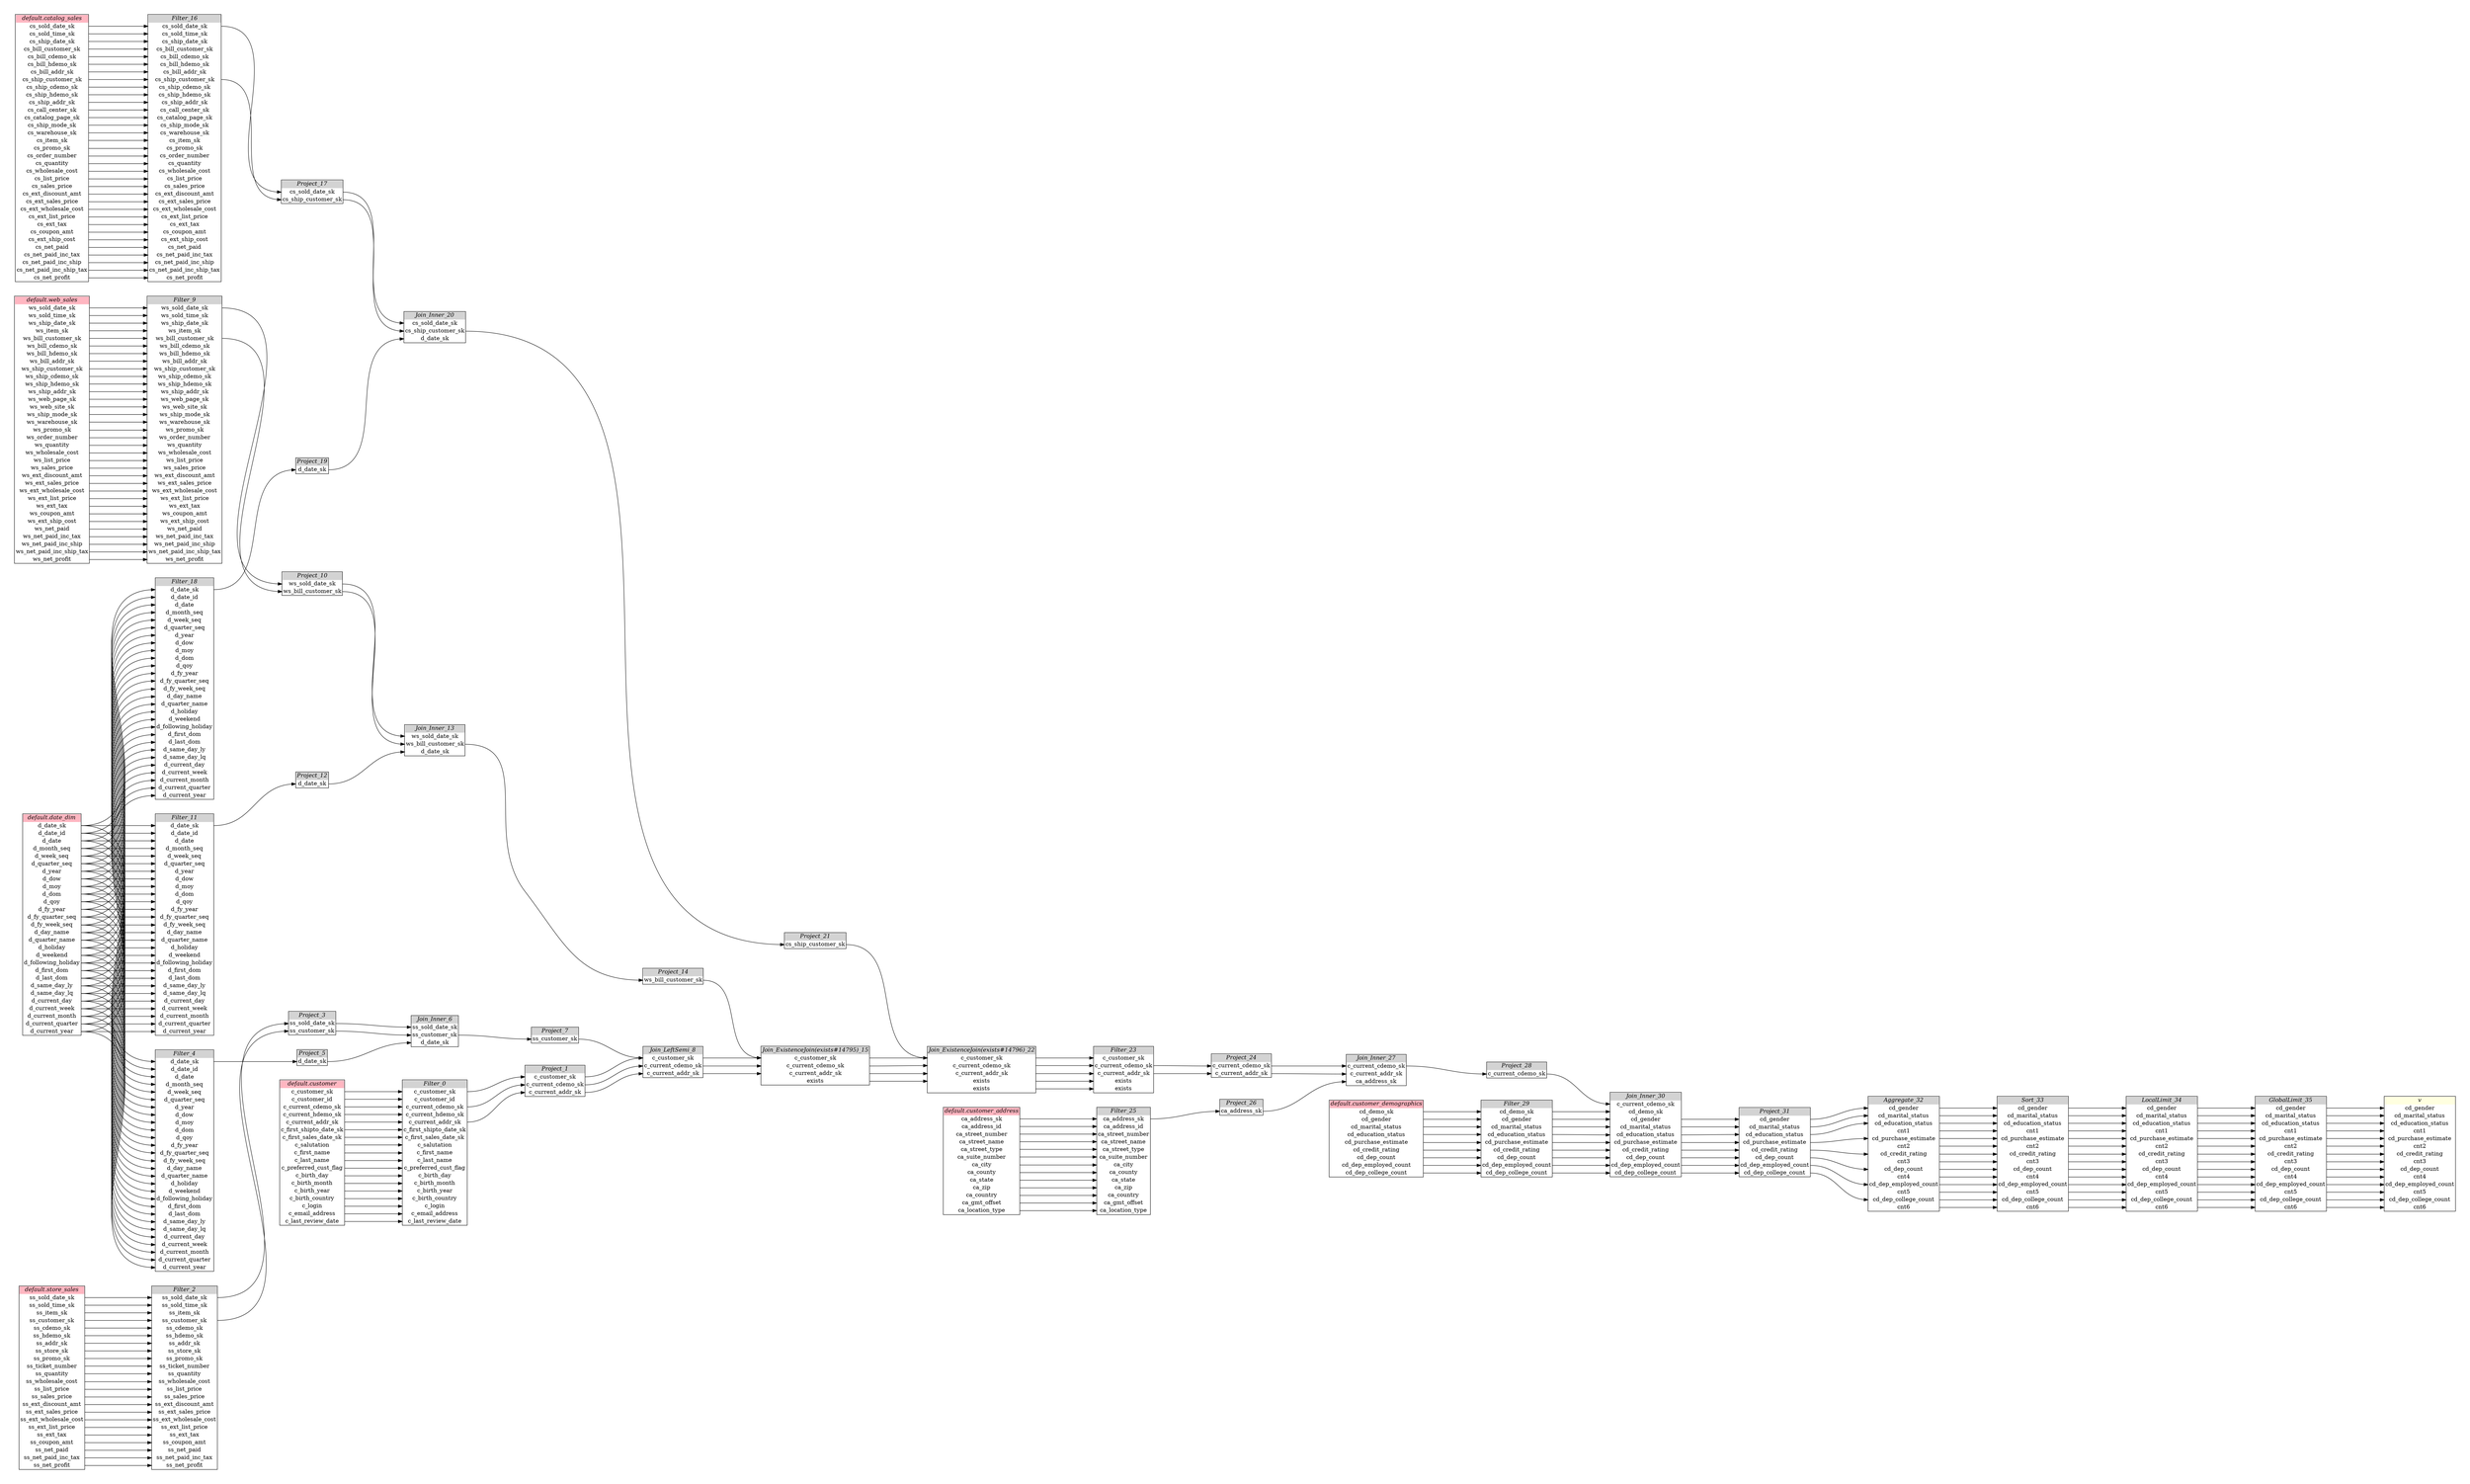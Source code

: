 // Automatically generated by TPCDSFlowTestSuite


digraph {
  graph [pad="0.5", nodesep="0.5", ranksep="2", fontname="Helvetica"];
  node [shape=plain]
  rankdir=LR;

  
"Aggregate_32" [label=<
<table border="1" cellborder="0" cellspacing="0">
  <tr><td bgcolor="lightgray" port="nodeName"><i>Aggregate_32</i></td></tr>
  <tr><td port="0">cd_gender</td></tr>
<tr><td port="1">cd_marital_status</td></tr>
<tr><td port="2">cd_education_status</td></tr>
<tr><td port="3">cnt1</td></tr>
<tr><td port="4">cd_purchase_estimate</td></tr>
<tr><td port="5">cnt2</td></tr>
<tr><td port="6">cd_credit_rating</td></tr>
<tr><td port="7">cnt3</td></tr>
<tr><td port="8">cd_dep_count</td></tr>
<tr><td port="9">cnt4</td></tr>
<tr><td port="10">cd_dep_employed_count</td></tr>
<tr><td port="11">cnt5</td></tr>
<tr><td port="12">cd_dep_college_count</td></tr>
<tr><td port="13">cnt6</td></tr>
</table>>];
     

"Filter_0" [label=<
<table border="1" cellborder="0" cellspacing="0">
  <tr><td bgcolor="lightgray" port="nodeName"><i>Filter_0</i></td></tr>
  <tr><td port="0">c_customer_sk</td></tr>
<tr><td port="1">c_customer_id</td></tr>
<tr><td port="2">c_current_cdemo_sk</td></tr>
<tr><td port="3">c_current_hdemo_sk</td></tr>
<tr><td port="4">c_current_addr_sk</td></tr>
<tr><td port="5">c_first_shipto_date_sk</td></tr>
<tr><td port="6">c_first_sales_date_sk</td></tr>
<tr><td port="7">c_salutation</td></tr>
<tr><td port="8">c_first_name</td></tr>
<tr><td port="9">c_last_name</td></tr>
<tr><td port="10">c_preferred_cust_flag</td></tr>
<tr><td port="11">c_birth_day</td></tr>
<tr><td port="12">c_birth_month</td></tr>
<tr><td port="13">c_birth_year</td></tr>
<tr><td port="14">c_birth_country</td></tr>
<tr><td port="15">c_login</td></tr>
<tr><td port="16">c_email_address</td></tr>
<tr><td port="17">c_last_review_date</td></tr>
</table>>];
     

"Filter_11" [label=<
<table border="1" cellborder="0" cellspacing="0">
  <tr><td bgcolor="lightgray" port="nodeName"><i>Filter_11</i></td></tr>
  <tr><td port="0">d_date_sk</td></tr>
<tr><td port="1">d_date_id</td></tr>
<tr><td port="2">d_date</td></tr>
<tr><td port="3">d_month_seq</td></tr>
<tr><td port="4">d_week_seq</td></tr>
<tr><td port="5">d_quarter_seq</td></tr>
<tr><td port="6">d_year</td></tr>
<tr><td port="7">d_dow</td></tr>
<tr><td port="8">d_moy</td></tr>
<tr><td port="9">d_dom</td></tr>
<tr><td port="10">d_qoy</td></tr>
<tr><td port="11">d_fy_year</td></tr>
<tr><td port="12">d_fy_quarter_seq</td></tr>
<tr><td port="13">d_fy_week_seq</td></tr>
<tr><td port="14">d_day_name</td></tr>
<tr><td port="15">d_quarter_name</td></tr>
<tr><td port="16">d_holiday</td></tr>
<tr><td port="17">d_weekend</td></tr>
<tr><td port="18">d_following_holiday</td></tr>
<tr><td port="19">d_first_dom</td></tr>
<tr><td port="20">d_last_dom</td></tr>
<tr><td port="21">d_same_day_ly</td></tr>
<tr><td port="22">d_same_day_lq</td></tr>
<tr><td port="23">d_current_day</td></tr>
<tr><td port="24">d_current_week</td></tr>
<tr><td port="25">d_current_month</td></tr>
<tr><td port="26">d_current_quarter</td></tr>
<tr><td port="27">d_current_year</td></tr>
</table>>];
     

"Filter_16" [label=<
<table border="1" cellborder="0" cellspacing="0">
  <tr><td bgcolor="lightgray" port="nodeName"><i>Filter_16</i></td></tr>
  <tr><td port="0">cs_sold_date_sk</td></tr>
<tr><td port="1">cs_sold_time_sk</td></tr>
<tr><td port="2">cs_ship_date_sk</td></tr>
<tr><td port="3">cs_bill_customer_sk</td></tr>
<tr><td port="4">cs_bill_cdemo_sk</td></tr>
<tr><td port="5">cs_bill_hdemo_sk</td></tr>
<tr><td port="6">cs_bill_addr_sk</td></tr>
<tr><td port="7">cs_ship_customer_sk</td></tr>
<tr><td port="8">cs_ship_cdemo_sk</td></tr>
<tr><td port="9">cs_ship_hdemo_sk</td></tr>
<tr><td port="10">cs_ship_addr_sk</td></tr>
<tr><td port="11">cs_call_center_sk</td></tr>
<tr><td port="12">cs_catalog_page_sk</td></tr>
<tr><td port="13">cs_ship_mode_sk</td></tr>
<tr><td port="14">cs_warehouse_sk</td></tr>
<tr><td port="15">cs_item_sk</td></tr>
<tr><td port="16">cs_promo_sk</td></tr>
<tr><td port="17">cs_order_number</td></tr>
<tr><td port="18">cs_quantity</td></tr>
<tr><td port="19">cs_wholesale_cost</td></tr>
<tr><td port="20">cs_list_price</td></tr>
<tr><td port="21">cs_sales_price</td></tr>
<tr><td port="22">cs_ext_discount_amt</td></tr>
<tr><td port="23">cs_ext_sales_price</td></tr>
<tr><td port="24">cs_ext_wholesale_cost</td></tr>
<tr><td port="25">cs_ext_list_price</td></tr>
<tr><td port="26">cs_ext_tax</td></tr>
<tr><td port="27">cs_coupon_amt</td></tr>
<tr><td port="28">cs_ext_ship_cost</td></tr>
<tr><td port="29">cs_net_paid</td></tr>
<tr><td port="30">cs_net_paid_inc_tax</td></tr>
<tr><td port="31">cs_net_paid_inc_ship</td></tr>
<tr><td port="32">cs_net_paid_inc_ship_tax</td></tr>
<tr><td port="33">cs_net_profit</td></tr>
</table>>];
     

"Filter_18" [label=<
<table border="1" cellborder="0" cellspacing="0">
  <tr><td bgcolor="lightgray" port="nodeName"><i>Filter_18</i></td></tr>
  <tr><td port="0">d_date_sk</td></tr>
<tr><td port="1">d_date_id</td></tr>
<tr><td port="2">d_date</td></tr>
<tr><td port="3">d_month_seq</td></tr>
<tr><td port="4">d_week_seq</td></tr>
<tr><td port="5">d_quarter_seq</td></tr>
<tr><td port="6">d_year</td></tr>
<tr><td port="7">d_dow</td></tr>
<tr><td port="8">d_moy</td></tr>
<tr><td port="9">d_dom</td></tr>
<tr><td port="10">d_qoy</td></tr>
<tr><td port="11">d_fy_year</td></tr>
<tr><td port="12">d_fy_quarter_seq</td></tr>
<tr><td port="13">d_fy_week_seq</td></tr>
<tr><td port="14">d_day_name</td></tr>
<tr><td port="15">d_quarter_name</td></tr>
<tr><td port="16">d_holiday</td></tr>
<tr><td port="17">d_weekend</td></tr>
<tr><td port="18">d_following_holiday</td></tr>
<tr><td port="19">d_first_dom</td></tr>
<tr><td port="20">d_last_dom</td></tr>
<tr><td port="21">d_same_day_ly</td></tr>
<tr><td port="22">d_same_day_lq</td></tr>
<tr><td port="23">d_current_day</td></tr>
<tr><td port="24">d_current_week</td></tr>
<tr><td port="25">d_current_month</td></tr>
<tr><td port="26">d_current_quarter</td></tr>
<tr><td port="27">d_current_year</td></tr>
</table>>];
     

"Filter_2" [label=<
<table border="1" cellborder="0" cellspacing="0">
  <tr><td bgcolor="lightgray" port="nodeName"><i>Filter_2</i></td></tr>
  <tr><td port="0">ss_sold_date_sk</td></tr>
<tr><td port="1">ss_sold_time_sk</td></tr>
<tr><td port="2">ss_item_sk</td></tr>
<tr><td port="3">ss_customer_sk</td></tr>
<tr><td port="4">ss_cdemo_sk</td></tr>
<tr><td port="5">ss_hdemo_sk</td></tr>
<tr><td port="6">ss_addr_sk</td></tr>
<tr><td port="7">ss_store_sk</td></tr>
<tr><td port="8">ss_promo_sk</td></tr>
<tr><td port="9">ss_ticket_number</td></tr>
<tr><td port="10">ss_quantity</td></tr>
<tr><td port="11">ss_wholesale_cost</td></tr>
<tr><td port="12">ss_list_price</td></tr>
<tr><td port="13">ss_sales_price</td></tr>
<tr><td port="14">ss_ext_discount_amt</td></tr>
<tr><td port="15">ss_ext_sales_price</td></tr>
<tr><td port="16">ss_ext_wholesale_cost</td></tr>
<tr><td port="17">ss_ext_list_price</td></tr>
<tr><td port="18">ss_ext_tax</td></tr>
<tr><td port="19">ss_coupon_amt</td></tr>
<tr><td port="20">ss_net_paid</td></tr>
<tr><td port="21">ss_net_paid_inc_tax</td></tr>
<tr><td port="22">ss_net_profit</td></tr>
</table>>];
     

"Filter_23" [label=<
<table border="1" cellborder="0" cellspacing="0">
  <tr><td bgcolor="lightgray" port="nodeName"><i>Filter_23</i></td></tr>
  <tr><td port="0">c_customer_sk</td></tr>
<tr><td port="1">c_current_cdemo_sk</td></tr>
<tr><td port="2">c_current_addr_sk</td></tr>
<tr><td port="3">exists</td></tr>
<tr><td port="4">exists</td></tr>
</table>>];
     

"Filter_25" [label=<
<table border="1" cellborder="0" cellspacing="0">
  <tr><td bgcolor="lightgray" port="nodeName"><i>Filter_25</i></td></tr>
  <tr><td port="0">ca_address_sk</td></tr>
<tr><td port="1">ca_address_id</td></tr>
<tr><td port="2">ca_street_number</td></tr>
<tr><td port="3">ca_street_name</td></tr>
<tr><td port="4">ca_street_type</td></tr>
<tr><td port="5">ca_suite_number</td></tr>
<tr><td port="6">ca_city</td></tr>
<tr><td port="7">ca_county</td></tr>
<tr><td port="8">ca_state</td></tr>
<tr><td port="9">ca_zip</td></tr>
<tr><td port="10">ca_country</td></tr>
<tr><td port="11">ca_gmt_offset</td></tr>
<tr><td port="12">ca_location_type</td></tr>
</table>>];
     

"Filter_29" [label=<
<table border="1" cellborder="0" cellspacing="0">
  <tr><td bgcolor="lightgray" port="nodeName"><i>Filter_29</i></td></tr>
  <tr><td port="0">cd_demo_sk</td></tr>
<tr><td port="1">cd_gender</td></tr>
<tr><td port="2">cd_marital_status</td></tr>
<tr><td port="3">cd_education_status</td></tr>
<tr><td port="4">cd_purchase_estimate</td></tr>
<tr><td port="5">cd_credit_rating</td></tr>
<tr><td port="6">cd_dep_count</td></tr>
<tr><td port="7">cd_dep_employed_count</td></tr>
<tr><td port="8">cd_dep_college_count</td></tr>
</table>>];
     

"Filter_4" [label=<
<table border="1" cellborder="0" cellspacing="0">
  <tr><td bgcolor="lightgray" port="nodeName"><i>Filter_4</i></td></tr>
  <tr><td port="0">d_date_sk</td></tr>
<tr><td port="1">d_date_id</td></tr>
<tr><td port="2">d_date</td></tr>
<tr><td port="3">d_month_seq</td></tr>
<tr><td port="4">d_week_seq</td></tr>
<tr><td port="5">d_quarter_seq</td></tr>
<tr><td port="6">d_year</td></tr>
<tr><td port="7">d_dow</td></tr>
<tr><td port="8">d_moy</td></tr>
<tr><td port="9">d_dom</td></tr>
<tr><td port="10">d_qoy</td></tr>
<tr><td port="11">d_fy_year</td></tr>
<tr><td port="12">d_fy_quarter_seq</td></tr>
<tr><td port="13">d_fy_week_seq</td></tr>
<tr><td port="14">d_day_name</td></tr>
<tr><td port="15">d_quarter_name</td></tr>
<tr><td port="16">d_holiday</td></tr>
<tr><td port="17">d_weekend</td></tr>
<tr><td port="18">d_following_holiday</td></tr>
<tr><td port="19">d_first_dom</td></tr>
<tr><td port="20">d_last_dom</td></tr>
<tr><td port="21">d_same_day_ly</td></tr>
<tr><td port="22">d_same_day_lq</td></tr>
<tr><td port="23">d_current_day</td></tr>
<tr><td port="24">d_current_week</td></tr>
<tr><td port="25">d_current_month</td></tr>
<tr><td port="26">d_current_quarter</td></tr>
<tr><td port="27">d_current_year</td></tr>
</table>>];
     

"Filter_9" [label=<
<table border="1" cellborder="0" cellspacing="0">
  <tr><td bgcolor="lightgray" port="nodeName"><i>Filter_9</i></td></tr>
  <tr><td port="0">ws_sold_date_sk</td></tr>
<tr><td port="1">ws_sold_time_sk</td></tr>
<tr><td port="2">ws_ship_date_sk</td></tr>
<tr><td port="3">ws_item_sk</td></tr>
<tr><td port="4">ws_bill_customer_sk</td></tr>
<tr><td port="5">ws_bill_cdemo_sk</td></tr>
<tr><td port="6">ws_bill_hdemo_sk</td></tr>
<tr><td port="7">ws_bill_addr_sk</td></tr>
<tr><td port="8">ws_ship_customer_sk</td></tr>
<tr><td port="9">ws_ship_cdemo_sk</td></tr>
<tr><td port="10">ws_ship_hdemo_sk</td></tr>
<tr><td port="11">ws_ship_addr_sk</td></tr>
<tr><td port="12">ws_web_page_sk</td></tr>
<tr><td port="13">ws_web_site_sk</td></tr>
<tr><td port="14">ws_ship_mode_sk</td></tr>
<tr><td port="15">ws_warehouse_sk</td></tr>
<tr><td port="16">ws_promo_sk</td></tr>
<tr><td port="17">ws_order_number</td></tr>
<tr><td port="18">ws_quantity</td></tr>
<tr><td port="19">ws_wholesale_cost</td></tr>
<tr><td port="20">ws_list_price</td></tr>
<tr><td port="21">ws_sales_price</td></tr>
<tr><td port="22">ws_ext_discount_amt</td></tr>
<tr><td port="23">ws_ext_sales_price</td></tr>
<tr><td port="24">ws_ext_wholesale_cost</td></tr>
<tr><td port="25">ws_ext_list_price</td></tr>
<tr><td port="26">ws_ext_tax</td></tr>
<tr><td port="27">ws_coupon_amt</td></tr>
<tr><td port="28">ws_ext_ship_cost</td></tr>
<tr><td port="29">ws_net_paid</td></tr>
<tr><td port="30">ws_net_paid_inc_tax</td></tr>
<tr><td port="31">ws_net_paid_inc_ship</td></tr>
<tr><td port="32">ws_net_paid_inc_ship_tax</td></tr>
<tr><td port="33">ws_net_profit</td></tr>
</table>>];
     

"GlobalLimit_35" [label=<
<table border="1" cellborder="0" cellspacing="0">
  <tr><td bgcolor="lightgray" port="nodeName"><i>GlobalLimit_35</i></td></tr>
  <tr><td port="0">cd_gender</td></tr>
<tr><td port="1">cd_marital_status</td></tr>
<tr><td port="2">cd_education_status</td></tr>
<tr><td port="3">cnt1</td></tr>
<tr><td port="4">cd_purchase_estimate</td></tr>
<tr><td port="5">cnt2</td></tr>
<tr><td port="6">cd_credit_rating</td></tr>
<tr><td port="7">cnt3</td></tr>
<tr><td port="8">cd_dep_count</td></tr>
<tr><td port="9">cnt4</td></tr>
<tr><td port="10">cd_dep_employed_count</td></tr>
<tr><td port="11">cnt5</td></tr>
<tr><td port="12">cd_dep_college_count</td></tr>
<tr><td port="13">cnt6</td></tr>
</table>>];
     

"Join_ExistenceJoin(exists#14795)_15" [label=<
<table border="1" cellborder="0" cellspacing="0">
  <tr><td bgcolor="lightgray" port="nodeName"><i>Join_ExistenceJoin(exists#14795)_15</i></td></tr>
  <tr><td port="0">c_customer_sk</td></tr>
<tr><td port="1">c_current_cdemo_sk</td></tr>
<tr><td port="2">c_current_addr_sk</td></tr>
<tr><td port="3">exists</td></tr>
</table>>];
     

"Join_ExistenceJoin(exists#14796)_22" [label=<
<table border="1" cellborder="0" cellspacing="0">
  <tr><td bgcolor="lightgray" port="nodeName"><i>Join_ExistenceJoin(exists#14796)_22</i></td></tr>
  <tr><td port="0">c_customer_sk</td></tr>
<tr><td port="1">c_current_cdemo_sk</td></tr>
<tr><td port="2">c_current_addr_sk</td></tr>
<tr><td port="3">exists</td></tr>
<tr><td port="4">exists</td></tr>
</table>>];
     

"Join_Inner_13" [label=<
<table border="1" cellborder="0" cellspacing="0">
  <tr><td bgcolor="lightgray" port="nodeName"><i>Join_Inner_13</i></td></tr>
  <tr><td port="0">ws_sold_date_sk</td></tr>
<tr><td port="1">ws_bill_customer_sk</td></tr>
<tr><td port="2">d_date_sk</td></tr>
</table>>];
     

"Join_Inner_20" [label=<
<table border="1" cellborder="0" cellspacing="0">
  <tr><td bgcolor="lightgray" port="nodeName"><i>Join_Inner_20</i></td></tr>
  <tr><td port="0">cs_sold_date_sk</td></tr>
<tr><td port="1">cs_ship_customer_sk</td></tr>
<tr><td port="2">d_date_sk</td></tr>
</table>>];
     

"Join_Inner_27" [label=<
<table border="1" cellborder="0" cellspacing="0">
  <tr><td bgcolor="lightgray" port="nodeName"><i>Join_Inner_27</i></td></tr>
  <tr><td port="0">c_current_cdemo_sk</td></tr>
<tr><td port="1">c_current_addr_sk</td></tr>
<tr><td port="2">ca_address_sk</td></tr>
</table>>];
     

"Join_Inner_30" [label=<
<table border="1" cellborder="0" cellspacing="0">
  <tr><td bgcolor="lightgray" port="nodeName"><i>Join_Inner_30</i></td></tr>
  <tr><td port="0">c_current_cdemo_sk</td></tr>
<tr><td port="1">cd_demo_sk</td></tr>
<tr><td port="2">cd_gender</td></tr>
<tr><td port="3">cd_marital_status</td></tr>
<tr><td port="4">cd_education_status</td></tr>
<tr><td port="5">cd_purchase_estimate</td></tr>
<tr><td port="6">cd_credit_rating</td></tr>
<tr><td port="7">cd_dep_count</td></tr>
<tr><td port="8">cd_dep_employed_count</td></tr>
<tr><td port="9">cd_dep_college_count</td></tr>
</table>>];
     

"Join_Inner_6" [label=<
<table border="1" cellborder="0" cellspacing="0">
  <tr><td bgcolor="lightgray" port="nodeName"><i>Join_Inner_6</i></td></tr>
  <tr><td port="0">ss_sold_date_sk</td></tr>
<tr><td port="1">ss_customer_sk</td></tr>
<tr><td port="2">d_date_sk</td></tr>
</table>>];
     

"Join_LeftSemi_8" [label=<
<table border="1" cellborder="0" cellspacing="0">
  <tr><td bgcolor="lightgray" port="nodeName"><i>Join_LeftSemi_8</i></td></tr>
  <tr><td port="0">c_customer_sk</td></tr>
<tr><td port="1">c_current_cdemo_sk</td></tr>
<tr><td port="2">c_current_addr_sk</td></tr>
</table>>];
     

"LocalLimit_34" [label=<
<table border="1" cellborder="0" cellspacing="0">
  <tr><td bgcolor="lightgray" port="nodeName"><i>LocalLimit_34</i></td></tr>
  <tr><td port="0">cd_gender</td></tr>
<tr><td port="1">cd_marital_status</td></tr>
<tr><td port="2">cd_education_status</td></tr>
<tr><td port="3">cnt1</td></tr>
<tr><td port="4">cd_purchase_estimate</td></tr>
<tr><td port="5">cnt2</td></tr>
<tr><td port="6">cd_credit_rating</td></tr>
<tr><td port="7">cnt3</td></tr>
<tr><td port="8">cd_dep_count</td></tr>
<tr><td port="9">cnt4</td></tr>
<tr><td port="10">cd_dep_employed_count</td></tr>
<tr><td port="11">cnt5</td></tr>
<tr><td port="12">cd_dep_college_count</td></tr>
<tr><td port="13">cnt6</td></tr>
</table>>];
     

"Project_1" [label=<
<table border="1" cellborder="0" cellspacing="0">
  <tr><td bgcolor="lightgray" port="nodeName"><i>Project_1</i></td></tr>
  <tr><td port="0">c_customer_sk</td></tr>
<tr><td port="1">c_current_cdemo_sk</td></tr>
<tr><td port="2">c_current_addr_sk</td></tr>
</table>>];
     

"Project_10" [label=<
<table border="1" cellborder="0" cellspacing="0">
  <tr><td bgcolor="lightgray" port="nodeName"><i>Project_10</i></td></tr>
  <tr><td port="0">ws_sold_date_sk</td></tr>
<tr><td port="1">ws_bill_customer_sk</td></tr>
</table>>];
     

"Project_12" [label=<
<table border="1" cellborder="0" cellspacing="0">
  <tr><td bgcolor="lightgray" port="nodeName"><i>Project_12</i></td></tr>
  <tr><td port="0">d_date_sk</td></tr>
</table>>];
     

"Project_14" [label=<
<table border="1" cellborder="0" cellspacing="0">
  <tr><td bgcolor="lightgray" port="nodeName"><i>Project_14</i></td></tr>
  <tr><td port="0">ws_bill_customer_sk</td></tr>
</table>>];
     

"Project_17" [label=<
<table border="1" cellborder="0" cellspacing="0">
  <tr><td bgcolor="lightgray" port="nodeName"><i>Project_17</i></td></tr>
  <tr><td port="0">cs_sold_date_sk</td></tr>
<tr><td port="1">cs_ship_customer_sk</td></tr>
</table>>];
     

"Project_19" [label=<
<table border="1" cellborder="0" cellspacing="0">
  <tr><td bgcolor="lightgray" port="nodeName"><i>Project_19</i></td></tr>
  <tr><td port="0">d_date_sk</td></tr>
</table>>];
     

"Project_21" [label=<
<table border="1" cellborder="0" cellspacing="0">
  <tr><td bgcolor="lightgray" port="nodeName"><i>Project_21</i></td></tr>
  <tr><td port="0">cs_ship_customer_sk</td></tr>
</table>>];
     

"Project_24" [label=<
<table border="1" cellborder="0" cellspacing="0">
  <tr><td bgcolor="lightgray" port="nodeName"><i>Project_24</i></td></tr>
  <tr><td port="0">c_current_cdemo_sk</td></tr>
<tr><td port="1">c_current_addr_sk</td></tr>
</table>>];
     

"Project_26" [label=<
<table border="1" cellborder="0" cellspacing="0">
  <tr><td bgcolor="lightgray" port="nodeName"><i>Project_26</i></td></tr>
  <tr><td port="0">ca_address_sk</td></tr>
</table>>];
     

"Project_28" [label=<
<table border="1" cellborder="0" cellspacing="0">
  <tr><td bgcolor="lightgray" port="nodeName"><i>Project_28</i></td></tr>
  <tr><td port="0">c_current_cdemo_sk</td></tr>
</table>>];
     

"Project_3" [label=<
<table border="1" cellborder="0" cellspacing="0">
  <tr><td bgcolor="lightgray" port="nodeName"><i>Project_3</i></td></tr>
  <tr><td port="0">ss_sold_date_sk</td></tr>
<tr><td port="1">ss_customer_sk</td></tr>
</table>>];
     

"Project_31" [label=<
<table border="1" cellborder="0" cellspacing="0">
  <tr><td bgcolor="lightgray" port="nodeName"><i>Project_31</i></td></tr>
  <tr><td port="0">cd_gender</td></tr>
<tr><td port="1">cd_marital_status</td></tr>
<tr><td port="2">cd_education_status</td></tr>
<tr><td port="3">cd_purchase_estimate</td></tr>
<tr><td port="4">cd_credit_rating</td></tr>
<tr><td port="5">cd_dep_count</td></tr>
<tr><td port="6">cd_dep_employed_count</td></tr>
<tr><td port="7">cd_dep_college_count</td></tr>
</table>>];
     

"Project_5" [label=<
<table border="1" cellborder="0" cellspacing="0">
  <tr><td bgcolor="lightgray" port="nodeName"><i>Project_5</i></td></tr>
  <tr><td port="0">d_date_sk</td></tr>
</table>>];
     

"Project_7" [label=<
<table border="1" cellborder="0" cellspacing="0">
  <tr><td bgcolor="lightgray" port="nodeName"><i>Project_7</i></td></tr>
  <tr><td port="0">ss_customer_sk</td></tr>
</table>>];
     

"Sort_33" [label=<
<table border="1" cellborder="0" cellspacing="0">
  <tr><td bgcolor="lightgray" port="nodeName"><i>Sort_33</i></td></tr>
  <tr><td port="0">cd_gender</td></tr>
<tr><td port="1">cd_marital_status</td></tr>
<tr><td port="2">cd_education_status</td></tr>
<tr><td port="3">cnt1</td></tr>
<tr><td port="4">cd_purchase_estimate</td></tr>
<tr><td port="5">cnt2</td></tr>
<tr><td port="6">cd_credit_rating</td></tr>
<tr><td port="7">cnt3</td></tr>
<tr><td port="8">cd_dep_count</td></tr>
<tr><td port="9">cnt4</td></tr>
<tr><td port="10">cd_dep_employed_count</td></tr>
<tr><td port="11">cnt5</td></tr>
<tr><td port="12">cd_dep_college_count</td></tr>
<tr><td port="13">cnt6</td></tr>
</table>>];
     

"default.catalog_sales" [label=<
<table border="1" cellborder="0" cellspacing="0">
  <tr><td bgcolor="lightpink" port="nodeName"><i>default.catalog_sales</i></td></tr>
  <tr><td port="0">cs_sold_date_sk</td></tr>
<tr><td port="1">cs_sold_time_sk</td></tr>
<tr><td port="2">cs_ship_date_sk</td></tr>
<tr><td port="3">cs_bill_customer_sk</td></tr>
<tr><td port="4">cs_bill_cdemo_sk</td></tr>
<tr><td port="5">cs_bill_hdemo_sk</td></tr>
<tr><td port="6">cs_bill_addr_sk</td></tr>
<tr><td port="7">cs_ship_customer_sk</td></tr>
<tr><td port="8">cs_ship_cdemo_sk</td></tr>
<tr><td port="9">cs_ship_hdemo_sk</td></tr>
<tr><td port="10">cs_ship_addr_sk</td></tr>
<tr><td port="11">cs_call_center_sk</td></tr>
<tr><td port="12">cs_catalog_page_sk</td></tr>
<tr><td port="13">cs_ship_mode_sk</td></tr>
<tr><td port="14">cs_warehouse_sk</td></tr>
<tr><td port="15">cs_item_sk</td></tr>
<tr><td port="16">cs_promo_sk</td></tr>
<tr><td port="17">cs_order_number</td></tr>
<tr><td port="18">cs_quantity</td></tr>
<tr><td port="19">cs_wholesale_cost</td></tr>
<tr><td port="20">cs_list_price</td></tr>
<tr><td port="21">cs_sales_price</td></tr>
<tr><td port="22">cs_ext_discount_amt</td></tr>
<tr><td port="23">cs_ext_sales_price</td></tr>
<tr><td port="24">cs_ext_wholesale_cost</td></tr>
<tr><td port="25">cs_ext_list_price</td></tr>
<tr><td port="26">cs_ext_tax</td></tr>
<tr><td port="27">cs_coupon_amt</td></tr>
<tr><td port="28">cs_ext_ship_cost</td></tr>
<tr><td port="29">cs_net_paid</td></tr>
<tr><td port="30">cs_net_paid_inc_tax</td></tr>
<tr><td port="31">cs_net_paid_inc_ship</td></tr>
<tr><td port="32">cs_net_paid_inc_ship_tax</td></tr>
<tr><td port="33">cs_net_profit</td></tr>
</table>>];
     

"default.customer" [label=<
<table border="1" cellborder="0" cellspacing="0">
  <tr><td bgcolor="lightpink" port="nodeName"><i>default.customer</i></td></tr>
  <tr><td port="0">c_customer_sk</td></tr>
<tr><td port="1">c_customer_id</td></tr>
<tr><td port="2">c_current_cdemo_sk</td></tr>
<tr><td port="3">c_current_hdemo_sk</td></tr>
<tr><td port="4">c_current_addr_sk</td></tr>
<tr><td port="5">c_first_shipto_date_sk</td></tr>
<tr><td port="6">c_first_sales_date_sk</td></tr>
<tr><td port="7">c_salutation</td></tr>
<tr><td port="8">c_first_name</td></tr>
<tr><td port="9">c_last_name</td></tr>
<tr><td port="10">c_preferred_cust_flag</td></tr>
<tr><td port="11">c_birth_day</td></tr>
<tr><td port="12">c_birth_month</td></tr>
<tr><td port="13">c_birth_year</td></tr>
<tr><td port="14">c_birth_country</td></tr>
<tr><td port="15">c_login</td></tr>
<tr><td port="16">c_email_address</td></tr>
<tr><td port="17">c_last_review_date</td></tr>
</table>>];
     

"default.customer_address" [label=<
<table border="1" cellborder="0" cellspacing="0">
  <tr><td bgcolor="lightpink" port="nodeName"><i>default.customer_address</i></td></tr>
  <tr><td port="0">ca_address_sk</td></tr>
<tr><td port="1">ca_address_id</td></tr>
<tr><td port="2">ca_street_number</td></tr>
<tr><td port="3">ca_street_name</td></tr>
<tr><td port="4">ca_street_type</td></tr>
<tr><td port="5">ca_suite_number</td></tr>
<tr><td port="6">ca_city</td></tr>
<tr><td port="7">ca_county</td></tr>
<tr><td port="8">ca_state</td></tr>
<tr><td port="9">ca_zip</td></tr>
<tr><td port="10">ca_country</td></tr>
<tr><td port="11">ca_gmt_offset</td></tr>
<tr><td port="12">ca_location_type</td></tr>
</table>>];
     

"default.customer_demographics" [label=<
<table border="1" cellborder="0" cellspacing="0">
  <tr><td bgcolor="lightpink" port="nodeName"><i>default.customer_demographics</i></td></tr>
  <tr><td port="0">cd_demo_sk</td></tr>
<tr><td port="1">cd_gender</td></tr>
<tr><td port="2">cd_marital_status</td></tr>
<tr><td port="3">cd_education_status</td></tr>
<tr><td port="4">cd_purchase_estimate</td></tr>
<tr><td port="5">cd_credit_rating</td></tr>
<tr><td port="6">cd_dep_count</td></tr>
<tr><td port="7">cd_dep_employed_count</td></tr>
<tr><td port="8">cd_dep_college_count</td></tr>
</table>>];
     

"default.date_dim" [label=<
<table border="1" cellborder="0" cellspacing="0">
  <tr><td bgcolor="lightpink" port="nodeName"><i>default.date_dim</i></td></tr>
  <tr><td port="0">d_date_sk</td></tr>
<tr><td port="1">d_date_id</td></tr>
<tr><td port="2">d_date</td></tr>
<tr><td port="3">d_month_seq</td></tr>
<tr><td port="4">d_week_seq</td></tr>
<tr><td port="5">d_quarter_seq</td></tr>
<tr><td port="6">d_year</td></tr>
<tr><td port="7">d_dow</td></tr>
<tr><td port="8">d_moy</td></tr>
<tr><td port="9">d_dom</td></tr>
<tr><td port="10">d_qoy</td></tr>
<tr><td port="11">d_fy_year</td></tr>
<tr><td port="12">d_fy_quarter_seq</td></tr>
<tr><td port="13">d_fy_week_seq</td></tr>
<tr><td port="14">d_day_name</td></tr>
<tr><td port="15">d_quarter_name</td></tr>
<tr><td port="16">d_holiday</td></tr>
<tr><td port="17">d_weekend</td></tr>
<tr><td port="18">d_following_holiday</td></tr>
<tr><td port="19">d_first_dom</td></tr>
<tr><td port="20">d_last_dom</td></tr>
<tr><td port="21">d_same_day_ly</td></tr>
<tr><td port="22">d_same_day_lq</td></tr>
<tr><td port="23">d_current_day</td></tr>
<tr><td port="24">d_current_week</td></tr>
<tr><td port="25">d_current_month</td></tr>
<tr><td port="26">d_current_quarter</td></tr>
<tr><td port="27">d_current_year</td></tr>
</table>>];
     

"default.store_sales" [label=<
<table border="1" cellborder="0" cellspacing="0">
  <tr><td bgcolor="lightpink" port="nodeName"><i>default.store_sales</i></td></tr>
  <tr><td port="0">ss_sold_date_sk</td></tr>
<tr><td port="1">ss_sold_time_sk</td></tr>
<tr><td port="2">ss_item_sk</td></tr>
<tr><td port="3">ss_customer_sk</td></tr>
<tr><td port="4">ss_cdemo_sk</td></tr>
<tr><td port="5">ss_hdemo_sk</td></tr>
<tr><td port="6">ss_addr_sk</td></tr>
<tr><td port="7">ss_store_sk</td></tr>
<tr><td port="8">ss_promo_sk</td></tr>
<tr><td port="9">ss_ticket_number</td></tr>
<tr><td port="10">ss_quantity</td></tr>
<tr><td port="11">ss_wholesale_cost</td></tr>
<tr><td port="12">ss_list_price</td></tr>
<tr><td port="13">ss_sales_price</td></tr>
<tr><td port="14">ss_ext_discount_amt</td></tr>
<tr><td port="15">ss_ext_sales_price</td></tr>
<tr><td port="16">ss_ext_wholesale_cost</td></tr>
<tr><td port="17">ss_ext_list_price</td></tr>
<tr><td port="18">ss_ext_tax</td></tr>
<tr><td port="19">ss_coupon_amt</td></tr>
<tr><td port="20">ss_net_paid</td></tr>
<tr><td port="21">ss_net_paid_inc_tax</td></tr>
<tr><td port="22">ss_net_profit</td></tr>
</table>>];
     

"default.web_sales" [label=<
<table border="1" cellborder="0" cellspacing="0">
  <tr><td bgcolor="lightpink" port="nodeName"><i>default.web_sales</i></td></tr>
  <tr><td port="0">ws_sold_date_sk</td></tr>
<tr><td port="1">ws_sold_time_sk</td></tr>
<tr><td port="2">ws_ship_date_sk</td></tr>
<tr><td port="3">ws_item_sk</td></tr>
<tr><td port="4">ws_bill_customer_sk</td></tr>
<tr><td port="5">ws_bill_cdemo_sk</td></tr>
<tr><td port="6">ws_bill_hdemo_sk</td></tr>
<tr><td port="7">ws_bill_addr_sk</td></tr>
<tr><td port="8">ws_ship_customer_sk</td></tr>
<tr><td port="9">ws_ship_cdemo_sk</td></tr>
<tr><td port="10">ws_ship_hdemo_sk</td></tr>
<tr><td port="11">ws_ship_addr_sk</td></tr>
<tr><td port="12">ws_web_page_sk</td></tr>
<tr><td port="13">ws_web_site_sk</td></tr>
<tr><td port="14">ws_ship_mode_sk</td></tr>
<tr><td port="15">ws_warehouse_sk</td></tr>
<tr><td port="16">ws_promo_sk</td></tr>
<tr><td port="17">ws_order_number</td></tr>
<tr><td port="18">ws_quantity</td></tr>
<tr><td port="19">ws_wholesale_cost</td></tr>
<tr><td port="20">ws_list_price</td></tr>
<tr><td port="21">ws_sales_price</td></tr>
<tr><td port="22">ws_ext_discount_amt</td></tr>
<tr><td port="23">ws_ext_sales_price</td></tr>
<tr><td port="24">ws_ext_wholesale_cost</td></tr>
<tr><td port="25">ws_ext_list_price</td></tr>
<tr><td port="26">ws_ext_tax</td></tr>
<tr><td port="27">ws_coupon_amt</td></tr>
<tr><td port="28">ws_ext_ship_cost</td></tr>
<tr><td port="29">ws_net_paid</td></tr>
<tr><td port="30">ws_net_paid_inc_tax</td></tr>
<tr><td port="31">ws_net_paid_inc_ship</td></tr>
<tr><td port="32">ws_net_paid_inc_ship_tax</td></tr>
<tr><td port="33">ws_net_profit</td></tr>
</table>>];
     

"v" [label=<
<table border="1" cellborder="0" cellspacing="0">
  <tr><td bgcolor="lightyellow" port="nodeName"><i>v</i></td></tr>
  <tr><td port="0">cd_gender</td></tr>
<tr><td port="1">cd_marital_status</td></tr>
<tr><td port="2">cd_education_status</td></tr>
<tr><td port="3">cnt1</td></tr>
<tr><td port="4">cd_purchase_estimate</td></tr>
<tr><td port="5">cnt2</td></tr>
<tr><td port="6">cd_credit_rating</td></tr>
<tr><td port="7">cnt3</td></tr>
<tr><td port="8">cd_dep_count</td></tr>
<tr><td port="9">cnt4</td></tr>
<tr><td port="10">cd_dep_employed_count</td></tr>
<tr><td port="11">cnt5</td></tr>
<tr><td port="12">cd_dep_college_count</td></tr>
<tr><td port="13">cnt6</td></tr>
</table>>];
     
  "Aggregate_32":0 -> "Sort_33":0;
"Aggregate_32":1 -> "Sort_33":1;
"Aggregate_32":10 -> "Sort_33":10;
"Aggregate_32":11 -> "Sort_33":11;
"Aggregate_32":12 -> "Sort_33":12;
"Aggregate_32":13 -> "Sort_33":13;
"Aggregate_32":2 -> "Sort_33":2;
"Aggregate_32":3 -> "Sort_33":3;
"Aggregate_32":4 -> "Sort_33":4;
"Aggregate_32":5 -> "Sort_33":5;
"Aggregate_32":6 -> "Sort_33":6;
"Aggregate_32":7 -> "Sort_33":7;
"Aggregate_32":8 -> "Sort_33":8;
"Aggregate_32":9 -> "Sort_33":9;
"Filter_0":0 -> "Project_1":0;
"Filter_0":2 -> "Project_1":1;
"Filter_0":4 -> "Project_1":2;
"Filter_11":0 -> "Project_12":0;
"Filter_16":0 -> "Project_17":0;
"Filter_16":7 -> "Project_17":1;
"Filter_18":0 -> "Project_19":0;
"Filter_2":0 -> "Project_3":0;
"Filter_2":3 -> "Project_3":1;
"Filter_23":1 -> "Project_24":0;
"Filter_23":2 -> "Project_24":1;
"Filter_25":0 -> "Project_26":0;
"Filter_29":0 -> "Join_Inner_30":1;
"Filter_29":1 -> "Join_Inner_30":2;
"Filter_29":2 -> "Join_Inner_30":3;
"Filter_29":3 -> "Join_Inner_30":4;
"Filter_29":4 -> "Join_Inner_30":5;
"Filter_29":5 -> "Join_Inner_30":6;
"Filter_29":6 -> "Join_Inner_30":7;
"Filter_29":7 -> "Join_Inner_30":8;
"Filter_29":8 -> "Join_Inner_30":9;
"Filter_4":0 -> "Project_5":0;
"Filter_9":0 -> "Project_10":0;
"Filter_9":4 -> "Project_10":1;
"GlobalLimit_35":0 -> "v":0;
"GlobalLimit_35":1 -> "v":1;
"GlobalLimit_35":10 -> "v":10;
"GlobalLimit_35":11 -> "v":11;
"GlobalLimit_35":12 -> "v":12;
"GlobalLimit_35":13 -> "v":13;
"GlobalLimit_35":2 -> "v":2;
"GlobalLimit_35":3 -> "v":3;
"GlobalLimit_35":4 -> "v":4;
"GlobalLimit_35":5 -> "v":5;
"GlobalLimit_35":6 -> "v":6;
"GlobalLimit_35":7 -> "v":7;
"GlobalLimit_35":8 -> "v":8;
"GlobalLimit_35":9 -> "v":9;
"Join_ExistenceJoin(exists#14795)_15":0 -> "Join_ExistenceJoin(exists#14796)_22":0;
"Join_ExistenceJoin(exists#14795)_15":1 -> "Join_ExistenceJoin(exists#14796)_22":1;
"Join_ExistenceJoin(exists#14795)_15":2 -> "Join_ExistenceJoin(exists#14796)_22":2;
"Join_ExistenceJoin(exists#14795)_15":3 -> "Join_ExistenceJoin(exists#14796)_22":3;
"Join_ExistenceJoin(exists#14796)_22":0 -> "Filter_23":0;
"Join_ExistenceJoin(exists#14796)_22":1 -> "Filter_23":1;
"Join_ExistenceJoin(exists#14796)_22":2 -> "Filter_23":2;
"Join_ExistenceJoin(exists#14796)_22":3 -> "Filter_23":3;
"Join_ExistenceJoin(exists#14796)_22":4 -> "Filter_23":4;
"Join_Inner_13":1 -> "Project_14":0;
"Join_Inner_20":1 -> "Project_21":0;
"Join_Inner_27":0 -> "Project_28":0;
"Join_Inner_30":2 -> "Project_31":0;
"Join_Inner_30":3 -> "Project_31":1;
"Join_Inner_30":4 -> "Project_31":2;
"Join_Inner_30":5 -> "Project_31":3;
"Join_Inner_30":6 -> "Project_31":4;
"Join_Inner_30":7 -> "Project_31":5;
"Join_Inner_30":8 -> "Project_31":6;
"Join_Inner_30":9 -> "Project_31":7;
"Join_Inner_6":1 -> "Project_7":0;
"Join_LeftSemi_8":0 -> "Join_ExistenceJoin(exists#14795)_15":0;
"Join_LeftSemi_8":1 -> "Join_ExistenceJoin(exists#14795)_15":1;
"Join_LeftSemi_8":2 -> "Join_ExistenceJoin(exists#14795)_15":2;
"LocalLimit_34":0 -> "GlobalLimit_35":0;
"LocalLimit_34":1 -> "GlobalLimit_35":1;
"LocalLimit_34":10 -> "GlobalLimit_35":10;
"LocalLimit_34":11 -> "GlobalLimit_35":11;
"LocalLimit_34":12 -> "GlobalLimit_35":12;
"LocalLimit_34":13 -> "GlobalLimit_35":13;
"LocalLimit_34":2 -> "GlobalLimit_35":2;
"LocalLimit_34":3 -> "GlobalLimit_35":3;
"LocalLimit_34":4 -> "GlobalLimit_35":4;
"LocalLimit_34":5 -> "GlobalLimit_35":5;
"LocalLimit_34":6 -> "GlobalLimit_35":6;
"LocalLimit_34":7 -> "GlobalLimit_35":7;
"LocalLimit_34":8 -> "GlobalLimit_35":8;
"LocalLimit_34":9 -> "GlobalLimit_35":9;
"Project_1":0 -> "Join_LeftSemi_8":0;
"Project_1":1 -> "Join_LeftSemi_8":1;
"Project_1":2 -> "Join_LeftSemi_8":2;
"Project_10":0 -> "Join_Inner_13":0;
"Project_10":1 -> "Join_Inner_13":1;
"Project_12":0 -> "Join_Inner_13":2;
"Project_14":0 -> "Join_ExistenceJoin(exists#14795)_15":0;
"Project_17":0 -> "Join_Inner_20":0;
"Project_17":1 -> "Join_Inner_20":1;
"Project_19":0 -> "Join_Inner_20":2;
"Project_21":0 -> "Join_ExistenceJoin(exists#14796)_22":0;
"Project_24":0 -> "Join_Inner_27":0;
"Project_24":1 -> "Join_Inner_27":1;
"Project_26":0 -> "Join_Inner_27":2;
"Project_28":0 -> "Join_Inner_30":0;
"Project_3":0 -> "Join_Inner_6":0;
"Project_3":1 -> "Join_Inner_6":1;
"Project_31":0 -> "Aggregate_32":0;
"Project_31":1 -> "Aggregate_32":1;
"Project_31":2 -> "Aggregate_32":2;
"Project_31":3 -> "Aggregate_32":4;
"Project_31":4 -> "Aggregate_32":6;
"Project_31":5 -> "Aggregate_32":8;
"Project_31":6 -> "Aggregate_32":10;
"Project_31":7 -> "Aggregate_32":12;
"Project_5":0 -> "Join_Inner_6":2;
"Project_7":0 -> "Join_LeftSemi_8":0;
"Sort_33":0 -> "LocalLimit_34":0;
"Sort_33":1 -> "LocalLimit_34":1;
"Sort_33":10 -> "LocalLimit_34":10;
"Sort_33":11 -> "LocalLimit_34":11;
"Sort_33":12 -> "LocalLimit_34":12;
"Sort_33":13 -> "LocalLimit_34":13;
"Sort_33":2 -> "LocalLimit_34":2;
"Sort_33":3 -> "LocalLimit_34":3;
"Sort_33":4 -> "LocalLimit_34":4;
"Sort_33":5 -> "LocalLimit_34":5;
"Sort_33":6 -> "LocalLimit_34":6;
"Sort_33":7 -> "LocalLimit_34":7;
"Sort_33":8 -> "LocalLimit_34":8;
"Sort_33":9 -> "LocalLimit_34":9;
"default.catalog_sales":0 -> "Filter_16":0;
"default.catalog_sales":1 -> "Filter_16":1;
"default.catalog_sales":10 -> "Filter_16":10;
"default.catalog_sales":11 -> "Filter_16":11;
"default.catalog_sales":12 -> "Filter_16":12;
"default.catalog_sales":13 -> "Filter_16":13;
"default.catalog_sales":14 -> "Filter_16":14;
"default.catalog_sales":15 -> "Filter_16":15;
"default.catalog_sales":16 -> "Filter_16":16;
"default.catalog_sales":17 -> "Filter_16":17;
"default.catalog_sales":18 -> "Filter_16":18;
"default.catalog_sales":19 -> "Filter_16":19;
"default.catalog_sales":2 -> "Filter_16":2;
"default.catalog_sales":20 -> "Filter_16":20;
"default.catalog_sales":21 -> "Filter_16":21;
"default.catalog_sales":22 -> "Filter_16":22;
"default.catalog_sales":23 -> "Filter_16":23;
"default.catalog_sales":24 -> "Filter_16":24;
"default.catalog_sales":25 -> "Filter_16":25;
"default.catalog_sales":26 -> "Filter_16":26;
"default.catalog_sales":27 -> "Filter_16":27;
"default.catalog_sales":28 -> "Filter_16":28;
"default.catalog_sales":29 -> "Filter_16":29;
"default.catalog_sales":3 -> "Filter_16":3;
"default.catalog_sales":30 -> "Filter_16":30;
"default.catalog_sales":31 -> "Filter_16":31;
"default.catalog_sales":32 -> "Filter_16":32;
"default.catalog_sales":33 -> "Filter_16":33;
"default.catalog_sales":4 -> "Filter_16":4;
"default.catalog_sales":5 -> "Filter_16":5;
"default.catalog_sales":6 -> "Filter_16":6;
"default.catalog_sales":7 -> "Filter_16":7;
"default.catalog_sales":8 -> "Filter_16":8;
"default.catalog_sales":9 -> "Filter_16":9;
"default.customer":0 -> "Filter_0":0;
"default.customer":1 -> "Filter_0":1;
"default.customer":10 -> "Filter_0":10;
"default.customer":11 -> "Filter_0":11;
"default.customer":12 -> "Filter_0":12;
"default.customer":13 -> "Filter_0":13;
"default.customer":14 -> "Filter_0":14;
"default.customer":15 -> "Filter_0":15;
"default.customer":16 -> "Filter_0":16;
"default.customer":17 -> "Filter_0":17;
"default.customer":2 -> "Filter_0":2;
"default.customer":3 -> "Filter_0":3;
"default.customer":4 -> "Filter_0":4;
"default.customer":5 -> "Filter_0":5;
"default.customer":6 -> "Filter_0":6;
"default.customer":7 -> "Filter_0":7;
"default.customer":8 -> "Filter_0":8;
"default.customer":9 -> "Filter_0":9;
"default.customer_address":0 -> "Filter_25":0;
"default.customer_address":1 -> "Filter_25":1;
"default.customer_address":10 -> "Filter_25":10;
"default.customer_address":11 -> "Filter_25":11;
"default.customer_address":12 -> "Filter_25":12;
"default.customer_address":2 -> "Filter_25":2;
"default.customer_address":3 -> "Filter_25":3;
"default.customer_address":4 -> "Filter_25":4;
"default.customer_address":5 -> "Filter_25":5;
"default.customer_address":6 -> "Filter_25":6;
"default.customer_address":7 -> "Filter_25":7;
"default.customer_address":8 -> "Filter_25":8;
"default.customer_address":9 -> "Filter_25":9;
"default.customer_demographics":0 -> "Filter_29":0;
"default.customer_demographics":1 -> "Filter_29":1;
"default.customer_demographics":2 -> "Filter_29":2;
"default.customer_demographics":3 -> "Filter_29":3;
"default.customer_demographics":4 -> "Filter_29":4;
"default.customer_demographics":5 -> "Filter_29":5;
"default.customer_demographics":6 -> "Filter_29":6;
"default.customer_demographics":7 -> "Filter_29":7;
"default.customer_demographics":8 -> "Filter_29":8;
"default.date_dim":0 -> "Filter_11":0;
"default.date_dim":0 -> "Filter_18":0;
"default.date_dim":0 -> "Filter_4":0;
"default.date_dim":1 -> "Filter_11":1;
"default.date_dim":1 -> "Filter_18":1;
"default.date_dim":1 -> "Filter_4":1;
"default.date_dim":10 -> "Filter_11":10;
"default.date_dim":10 -> "Filter_18":10;
"default.date_dim":10 -> "Filter_4":10;
"default.date_dim":11 -> "Filter_11":11;
"default.date_dim":11 -> "Filter_18":11;
"default.date_dim":11 -> "Filter_4":11;
"default.date_dim":12 -> "Filter_11":12;
"default.date_dim":12 -> "Filter_18":12;
"default.date_dim":12 -> "Filter_4":12;
"default.date_dim":13 -> "Filter_11":13;
"default.date_dim":13 -> "Filter_18":13;
"default.date_dim":13 -> "Filter_4":13;
"default.date_dim":14 -> "Filter_11":14;
"default.date_dim":14 -> "Filter_18":14;
"default.date_dim":14 -> "Filter_4":14;
"default.date_dim":15 -> "Filter_11":15;
"default.date_dim":15 -> "Filter_18":15;
"default.date_dim":15 -> "Filter_4":15;
"default.date_dim":16 -> "Filter_11":16;
"default.date_dim":16 -> "Filter_18":16;
"default.date_dim":16 -> "Filter_4":16;
"default.date_dim":17 -> "Filter_11":17;
"default.date_dim":17 -> "Filter_18":17;
"default.date_dim":17 -> "Filter_4":17;
"default.date_dim":18 -> "Filter_11":18;
"default.date_dim":18 -> "Filter_18":18;
"default.date_dim":18 -> "Filter_4":18;
"default.date_dim":19 -> "Filter_11":19;
"default.date_dim":19 -> "Filter_18":19;
"default.date_dim":19 -> "Filter_4":19;
"default.date_dim":2 -> "Filter_11":2;
"default.date_dim":2 -> "Filter_18":2;
"default.date_dim":2 -> "Filter_4":2;
"default.date_dim":20 -> "Filter_11":20;
"default.date_dim":20 -> "Filter_18":20;
"default.date_dim":20 -> "Filter_4":20;
"default.date_dim":21 -> "Filter_11":21;
"default.date_dim":21 -> "Filter_18":21;
"default.date_dim":21 -> "Filter_4":21;
"default.date_dim":22 -> "Filter_11":22;
"default.date_dim":22 -> "Filter_18":22;
"default.date_dim":22 -> "Filter_4":22;
"default.date_dim":23 -> "Filter_11":23;
"default.date_dim":23 -> "Filter_18":23;
"default.date_dim":23 -> "Filter_4":23;
"default.date_dim":24 -> "Filter_11":24;
"default.date_dim":24 -> "Filter_18":24;
"default.date_dim":24 -> "Filter_4":24;
"default.date_dim":25 -> "Filter_11":25;
"default.date_dim":25 -> "Filter_18":25;
"default.date_dim":25 -> "Filter_4":25;
"default.date_dim":26 -> "Filter_11":26;
"default.date_dim":26 -> "Filter_18":26;
"default.date_dim":26 -> "Filter_4":26;
"default.date_dim":27 -> "Filter_11":27;
"default.date_dim":27 -> "Filter_18":27;
"default.date_dim":27 -> "Filter_4":27;
"default.date_dim":3 -> "Filter_11":3;
"default.date_dim":3 -> "Filter_18":3;
"default.date_dim":3 -> "Filter_4":3;
"default.date_dim":4 -> "Filter_11":4;
"default.date_dim":4 -> "Filter_18":4;
"default.date_dim":4 -> "Filter_4":4;
"default.date_dim":5 -> "Filter_11":5;
"default.date_dim":5 -> "Filter_18":5;
"default.date_dim":5 -> "Filter_4":5;
"default.date_dim":6 -> "Filter_11":6;
"default.date_dim":6 -> "Filter_18":6;
"default.date_dim":6 -> "Filter_4":6;
"default.date_dim":7 -> "Filter_11":7;
"default.date_dim":7 -> "Filter_18":7;
"default.date_dim":7 -> "Filter_4":7;
"default.date_dim":8 -> "Filter_11":8;
"default.date_dim":8 -> "Filter_18":8;
"default.date_dim":8 -> "Filter_4":8;
"default.date_dim":9 -> "Filter_11":9;
"default.date_dim":9 -> "Filter_18":9;
"default.date_dim":9 -> "Filter_4":9;
"default.store_sales":0 -> "Filter_2":0;
"default.store_sales":1 -> "Filter_2":1;
"default.store_sales":10 -> "Filter_2":10;
"default.store_sales":11 -> "Filter_2":11;
"default.store_sales":12 -> "Filter_2":12;
"default.store_sales":13 -> "Filter_2":13;
"default.store_sales":14 -> "Filter_2":14;
"default.store_sales":15 -> "Filter_2":15;
"default.store_sales":16 -> "Filter_2":16;
"default.store_sales":17 -> "Filter_2":17;
"default.store_sales":18 -> "Filter_2":18;
"default.store_sales":19 -> "Filter_2":19;
"default.store_sales":2 -> "Filter_2":2;
"default.store_sales":20 -> "Filter_2":20;
"default.store_sales":21 -> "Filter_2":21;
"default.store_sales":22 -> "Filter_2":22;
"default.store_sales":3 -> "Filter_2":3;
"default.store_sales":4 -> "Filter_2":4;
"default.store_sales":5 -> "Filter_2":5;
"default.store_sales":6 -> "Filter_2":6;
"default.store_sales":7 -> "Filter_2":7;
"default.store_sales":8 -> "Filter_2":8;
"default.store_sales":9 -> "Filter_2":9;
"default.web_sales":0 -> "Filter_9":0;
"default.web_sales":1 -> "Filter_9":1;
"default.web_sales":10 -> "Filter_9":10;
"default.web_sales":11 -> "Filter_9":11;
"default.web_sales":12 -> "Filter_9":12;
"default.web_sales":13 -> "Filter_9":13;
"default.web_sales":14 -> "Filter_9":14;
"default.web_sales":15 -> "Filter_9":15;
"default.web_sales":16 -> "Filter_9":16;
"default.web_sales":17 -> "Filter_9":17;
"default.web_sales":18 -> "Filter_9":18;
"default.web_sales":19 -> "Filter_9":19;
"default.web_sales":2 -> "Filter_9":2;
"default.web_sales":20 -> "Filter_9":20;
"default.web_sales":21 -> "Filter_9":21;
"default.web_sales":22 -> "Filter_9":22;
"default.web_sales":23 -> "Filter_9":23;
"default.web_sales":24 -> "Filter_9":24;
"default.web_sales":25 -> "Filter_9":25;
"default.web_sales":26 -> "Filter_9":26;
"default.web_sales":27 -> "Filter_9":27;
"default.web_sales":28 -> "Filter_9":28;
"default.web_sales":29 -> "Filter_9":29;
"default.web_sales":3 -> "Filter_9":3;
"default.web_sales":30 -> "Filter_9":30;
"default.web_sales":31 -> "Filter_9":31;
"default.web_sales":32 -> "Filter_9":32;
"default.web_sales":33 -> "Filter_9":33;
"default.web_sales":4 -> "Filter_9":4;
"default.web_sales":5 -> "Filter_9":5;
"default.web_sales":6 -> "Filter_9":6;
"default.web_sales":7 -> "Filter_9":7;
"default.web_sales":8 -> "Filter_9":8;
"default.web_sales":9 -> "Filter_9":9;
}
       